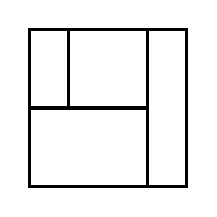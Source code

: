 \begin{tikzpicture}[very thick, scale=.5]
    \draw (0,2) rectangle (1,4);
    \draw (1,2) rectangle (3,4);
    \draw (0,0) rectangle (3,2);
    \draw (3,0) rectangle (4,4);
\end{tikzpicture}
